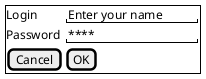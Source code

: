 @startuml
salt
{+

Login       |   "Enter your name "
Password    |   "****            "
[Cancel]    |   [ OK]

}
@enduml
